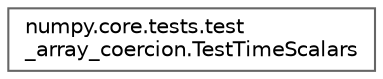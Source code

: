 digraph "Graphical Class Hierarchy"
{
 // LATEX_PDF_SIZE
  bgcolor="transparent";
  edge [fontname=Helvetica,fontsize=10,labelfontname=Helvetica,labelfontsize=10];
  node [fontname=Helvetica,fontsize=10,shape=box,height=0.2,width=0.4];
  rankdir="LR";
  Node0 [id="Node000000",label="numpy.core.tests.test\l_array_coercion.TestTimeScalars",height=0.2,width=0.4,color="grey40", fillcolor="white", style="filled",URL="$de/d19/classnumpy_1_1core_1_1tests_1_1test__array__coercion_1_1TestTimeScalars.html",tooltip=" "];
}

